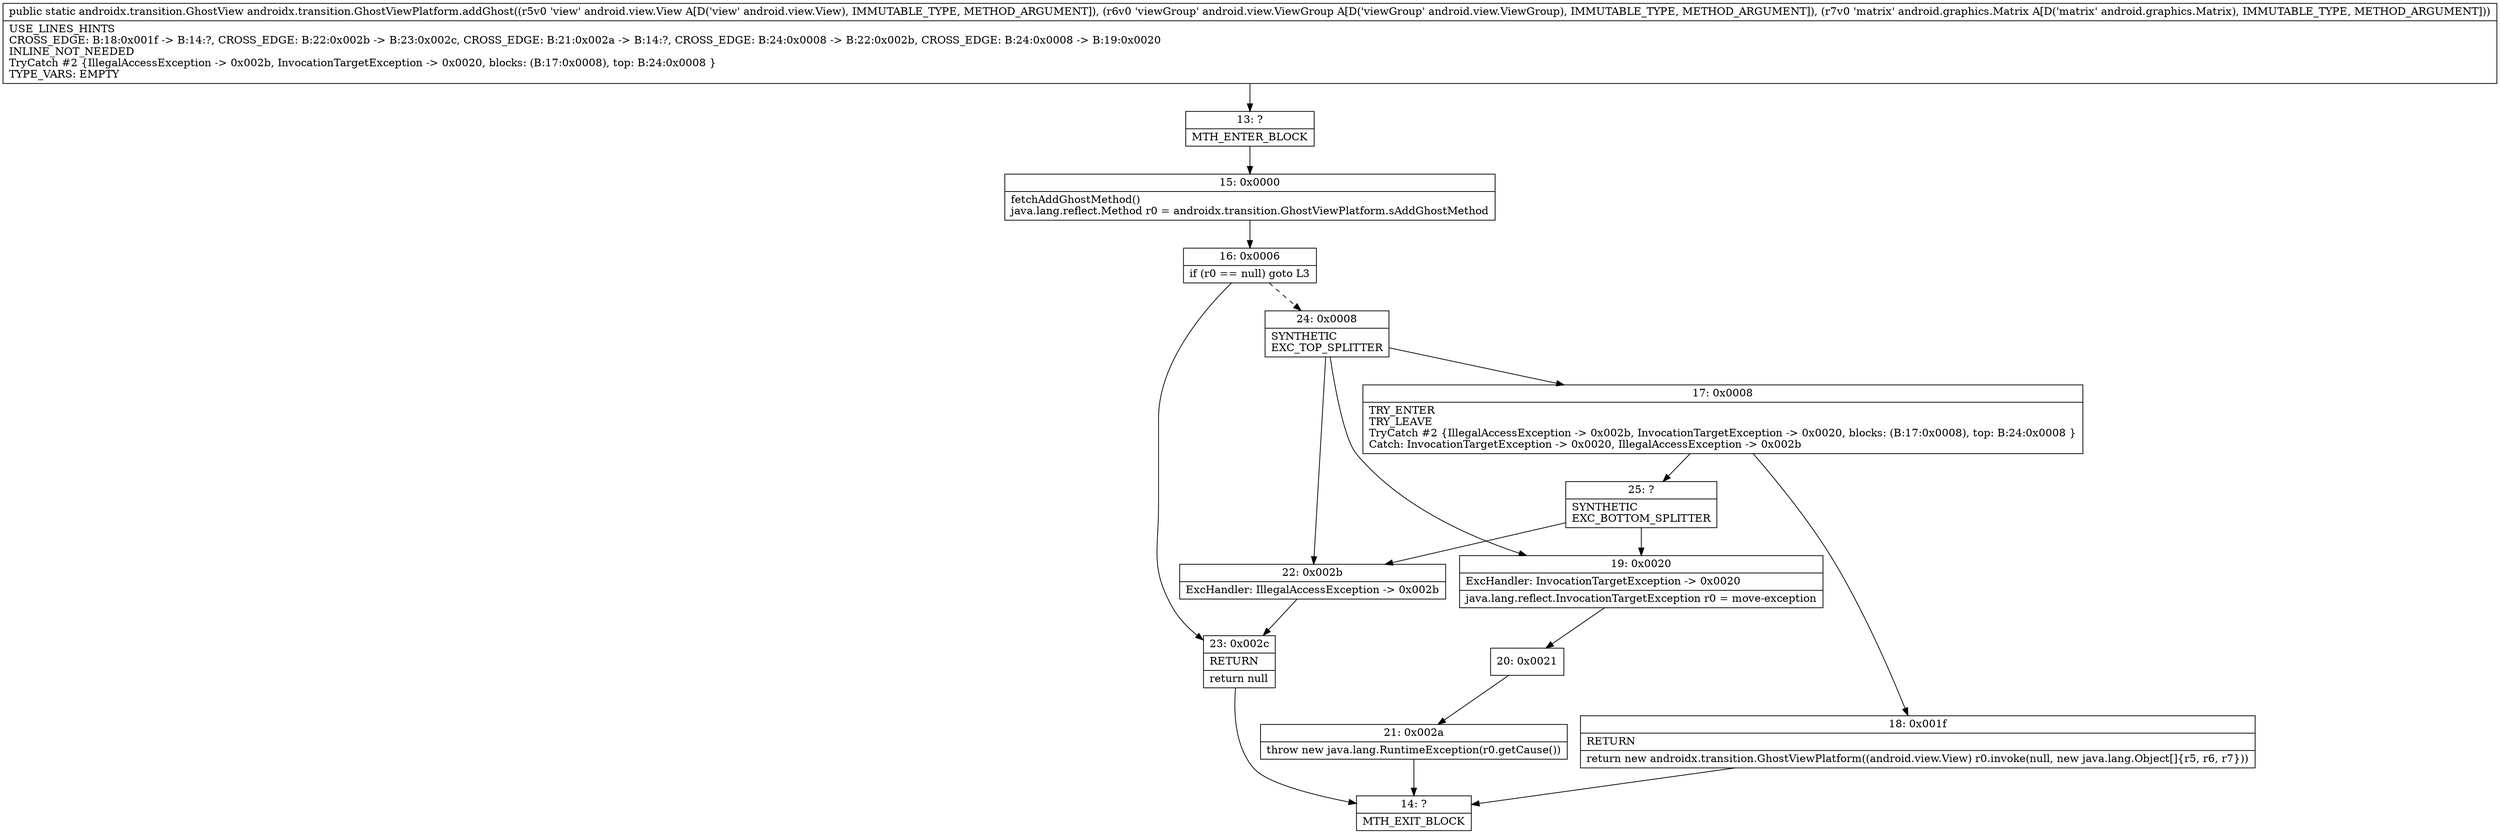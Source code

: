 digraph "CFG forandroidx.transition.GhostViewPlatform.addGhost(Landroid\/view\/View;Landroid\/view\/ViewGroup;Landroid\/graphics\/Matrix;)Landroidx\/transition\/GhostView;" {
Node_13 [shape=record,label="{13\:\ ?|MTH_ENTER_BLOCK\l}"];
Node_15 [shape=record,label="{15\:\ 0x0000|fetchAddGhostMethod()\ljava.lang.reflect.Method r0 = androidx.transition.GhostViewPlatform.sAddGhostMethod\l}"];
Node_16 [shape=record,label="{16\:\ 0x0006|if (r0 == null) goto L3\l}"];
Node_23 [shape=record,label="{23\:\ 0x002c|RETURN\l|return null\l}"];
Node_14 [shape=record,label="{14\:\ ?|MTH_EXIT_BLOCK\l}"];
Node_24 [shape=record,label="{24\:\ 0x0008|SYNTHETIC\lEXC_TOP_SPLITTER\l}"];
Node_17 [shape=record,label="{17\:\ 0x0008|TRY_ENTER\lTRY_LEAVE\lTryCatch #2 \{IllegalAccessException \-\> 0x002b, InvocationTargetException \-\> 0x0020, blocks: (B:17:0x0008), top: B:24:0x0008 \}\lCatch: InvocationTargetException \-\> 0x0020, IllegalAccessException \-\> 0x002b\l}"];
Node_18 [shape=record,label="{18\:\ 0x001f|RETURN\l|return new androidx.transition.GhostViewPlatform((android.view.View) r0.invoke(null, new java.lang.Object[]\{r5, r6, r7\}))\l}"];
Node_25 [shape=record,label="{25\:\ ?|SYNTHETIC\lEXC_BOTTOM_SPLITTER\l}"];
Node_22 [shape=record,label="{22\:\ 0x002b|ExcHandler: IllegalAccessException \-\> 0x002b\l}"];
Node_19 [shape=record,label="{19\:\ 0x0020|ExcHandler: InvocationTargetException \-\> 0x0020\l|java.lang.reflect.InvocationTargetException r0 = move\-exception\l}"];
Node_20 [shape=record,label="{20\:\ 0x0021}"];
Node_21 [shape=record,label="{21\:\ 0x002a|throw new java.lang.RuntimeException(r0.getCause())\l}"];
MethodNode[shape=record,label="{public static androidx.transition.GhostView androidx.transition.GhostViewPlatform.addGhost((r5v0 'view' android.view.View A[D('view' android.view.View), IMMUTABLE_TYPE, METHOD_ARGUMENT]), (r6v0 'viewGroup' android.view.ViewGroup A[D('viewGroup' android.view.ViewGroup), IMMUTABLE_TYPE, METHOD_ARGUMENT]), (r7v0 'matrix' android.graphics.Matrix A[D('matrix' android.graphics.Matrix), IMMUTABLE_TYPE, METHOD_ARGUMENT]))  | USE_LINES_HINTS\lCROSS_EDGE: B:18:0x001f \-\> B:14:?, CROSS_EDGE: B:22:0x002b \-\> B:23:0x002c, CROSS_EDGE: B:21:0x002a \-\> B:14:?, CROSS_EDGE: B:24:0x0008 \-\> B:22:0x002b, CROSS_EDGE: B:24:0x0008 \-\> B:19:0x0020\lINLINE_NOT_NEEDED\lTryCatch #2 \{IllegalAccessException \-\> 0x002b, InvocationTargetException \-\> 0x0020, blocks: (B:17:0x0008), top: B:24:0x0008 \}\lTYPE_VARS: EMPTY\l}"];
MethodNode -> Node_13;Node_13 -> Node_15;
Node_15 -> Node_16;
Node_16 -> Node_23;
Node_16 -> Node_24[style=dashed];
Node_23 -> Node_14;
Node_24 -> Node_17;
Node_24 -> Node_22;
Node_24 -> Node_19;
Node_17 -> Node_18;
Node_17 -> Node_25;
Node_18 -> Node_14;
Node_25 -> Node_22;
Node_25 -> Node_19;
Node_22 -> Node_23;
Node_19 -> Node_20;
Node_20 -> Node_21;
Node_21 -> Node_14;
}

